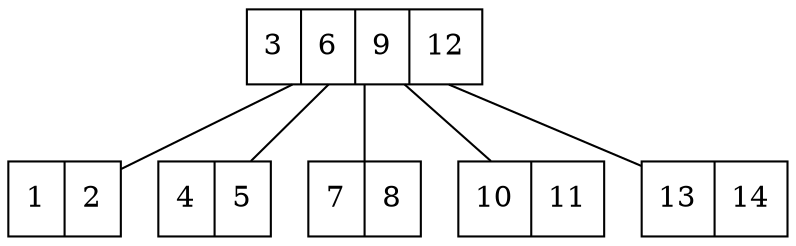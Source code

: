graph g {
node [shape="record"];
graph [rankdir="BT"];"36912" [label="3|6|9|12"];
"12" [label="1|2"];
"45" [label="4|5"];
"78" [label="7|8"];
"1011" [label="10|11"];
"1314" [label="13|14"];
"12"--"36912";
"45"--"36912";
"78"--"36912";
"1011"--"36912";
"1314"--"36912";
}